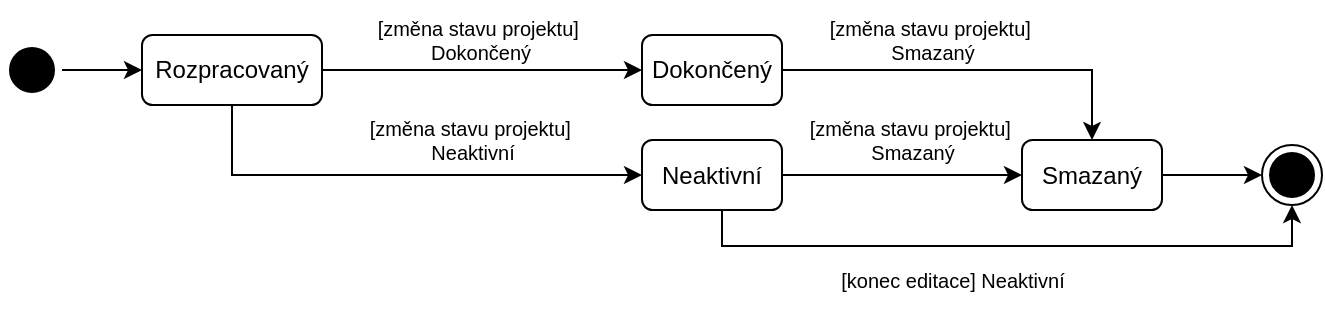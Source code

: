 <mxfile version="27.1.4">
  <diagram name="Stránka-1" id="Cx62tHisEiuF-fnOXezB">
    <mxGraphModel grid="1" page="1" gridSize="10" guides="1" tooltips="1" connect="1" arrows="1" fold="1" pageScale="1" pageWidth="827" pageHeight="1169" math="0" shadow="0">
      <root>
        <mxCell id="0" />
        <mxCell id="1" parent="0" />
        <mxCell id="es4Ewkok0Cp3qVvy6Lig-8" style="edgeStyle=orthogonalEdgeStyle;rounded=0;orthogonalLoop=1;jettySize=auto;html=1;entryX=0;entryY=0.5;entryDx=0;entryDy=0;" edge="1" parent="1" source="es4Ewkok0Cp3qVvy6Lig-1" target="es4Ewkok0Cp3qVvy6Lig-4">
          <mxGeometry relative="1" as="geometry" />
        </mxCell>
        <mxCell id="es4Ewkok0Cp3qVvy6Lig-1" value="" style="ellipse;html=1;shape=startState;fillColor=#000000;strokeColor=#000000;" vertex="1" parent="1">
          <mxGeometry x="100" y="70" width="30" height="30" as="geometry" />
        </mxCell>
        <mxCell id="es4Ewkok0Cp3qVvy6Lig-3" value="" style="ellipse;html=1;shape=endState;fillColor=#000000;strokeColor=#000000;" vertex="1" parent="1">
          <mxGeometry x="730" y="122.5" width="30" height="30" as="geometry" />
        </mxCell>
        <mxCell id="es4Ewkok0Cp3qVvy6Lig-6" style="edgeStyle=orthogonalEdgeStyle;rounded=0;orthogonalLoop=1;jettySize=auto;html=1;entryX=0;entryY=0.5;entryDx=0;entryDy=0;" edge="1" parent="1" source="es4Ewkok0Cp3qVvy6Lig-4" target="es4Ewkok0Cp3qVvy6Lig-5">
          <mxGeometry relative="1" as="geometry" />
        </mxCell>
        <mxCell id="es4Ewkok0Cp3qVvy6Lig-11" style="edgeStyle=orthogonalEdgeStyle;rounded=0;orthogonalLoop=1;jettySize=auto;html=1;entryX=0;entryY=0.5;entryDx=0;entryDy=0;" edge="1" parent="1" source="es4Ewkok0Cp3qVvy6Lig-4" target="es4Ewkok0Cp3qVvy6Lig-10">
          <mxGeometry relative="1" as="geometry">
            <Array as="points">
              <mxPoint x="215" y="138" />
            </Array>
          </mxGeometry>
        </mxCell>
        <mxCell id="es4Ewkok0Cp3qVvy6Lig-4" value="Rozpracovaný" style="rounded=1;whiteSpace=wrap;html=1;" vertex="1" parent="1">
          <mxGeometry x="170" y="67.5" width="90" height="35" as="geometry" />
        </mxCell>
        <mxCell id="es4Ewkok0Cp3qVvy6Lig-21" style="edgeStyle=orthogonalEdgeStyle;rounded=0;orthogonalLoop=1;jettySize=auto;html=1;entryX=0.5;entryY=0;entryDx=0;entryDy=0;" edge="1" parent="1" source="es4Ewkok0Cp3qVvy6Lig-5" target="es4Ewkok0Cp3qVvy6Lig-16">
          <mxGeometry relative="1" as="geometry" />
        </mxCell>
        <mxCell id="es4Ewkok0Cp3qVvy6Lig-5" value="Dokončený" style="rounded=1;whiteSpace=wrap;html=1;" vertex="1" parent="1">
          <mxGeometry x="420" y="67.5" width="70" height="35" as="geometry" />
        </mxCell>
        <mxCell id="es4Ewkok0Cp3qVvy6Lig-9" value="[změna stavu projektu]&amp;nbsp;&lt;div&gt;Dokončený&lt;/div&gt;" style="text;html=1;align=center;verticalAlign=middle;resizable=0;points=[];autosize=1;strokeColor=none;fillColor=none;fontSize=10;" vertex="1" parent="1">
          <mxGeometry x="274" y="50" width="130" height="40" as="geometry" />
        </mxCell>
        <mxCell id="es4Ewkok0Cp3qVvy6Lig-17" style="edgeStyle=orthogonalEdgeStyle;rounded=0;orthogonalLoop=1;jettySize=auto;html=1;entryX=0;entryY=0.5;entryDx=0;entryDy=0;" edge="1" parent="1" source="es4Ewkok0Cp3qVvy6Lig-10" target="es4Ewkok0Cp3qVvy6Lig-16">
          <mxGeometry relative="1" as="geometry" />
        </mxCell>
        <mxCell id="es4Ewkok0Cp3qVvy6Lig-19" style="edgeStyle=orthogonalEdgeStyle;rounded=0;orthogonalLoop=1;jettySize=auto;html=1;entryX=0.5;entryY=1;entryDx=0;entryDy=0;" edge="1" parent="1" source="es4Ewkok0Cp3qVvy6Lig-10" target="es4Ewkok0Cp3qVvy6Lig-3">
          <mxGeometry relative="1" as="geometry">
            <Array as="points">
              <mxPoint x="460" y="173" />
              <mxPoint x="745" y="173" />
            </Array>
          </mxGeometry>
        </mxCell>
        <mxCell id="es4Ewkok0Cp3qVvy6Lig-10" value="Neaktivní" style="rounded=1;whiteSpace=wrap;html=1;" vertex="1" parent="1">
          <mxGeometry x="420" y="120" width="70" height="35" as="geometry" />
        </mxCell>
        <mxCell id="es4Ewkok0Cp3qVvy6Lig-12" value="[změna stavu projektu]&amp;nbsp;&lt;div&gt;Neaktivní&lt;/div&gt;" style="text;html=1;align=center;verticalAlign=middle;resizable=0;points=[];autosize=1;strokeColor=none;fillColor=none;fontSize=10;" vertex="1" parent="1">
          <mxGeometry x="270" y="100" width="130" height="40" as="geometry" />
        </mxCell>
        <mxCell id="es4Ewkok0Cp3qVvy6Lig-14" value="[změna stavu projektu]&amp;nbsp;&lt;div&gt;Smazaný&lt;/div&gt;" style="text;html=1;align=center;verticalAlign=middle;resizable=0;points=[];autosize=1;strokeColor=none;fillColor=none;fontSize=10;" vertex="1" parent="1">
          <mxGeometry x="490" y="100" width="130" height="40" as="geometry" />
        </mxCell>
        <mxCell id="es4Ewkok0Cp3qVvy6Lig-18" style="edgeStyle=orthogonalEdgeStyle;rounded=0;orthogonalLoop=1;jettySize=auto;html=1;entryX=0;entryY=0.5;entryDx=0;entryDy=0;" edge="1" parent="1" source="es4Ewkok0Cp3qVvy6Lig-16" target="es4Ewkok0Cp3qVvy6Lig-3">
          <mxGeometry relative="1" as="geometry" />
        </mxCell>
        <mxCell id="es4Ewkok0Cp3qVvy6Lig-16" value="Smazaný" style="rounded=1;whiteSpace=wrap;html=1;" vertex="1" parent="1">
          <mxGeometry x="610" y="120" width="70" height="35" as="geometry" />
        </mxCell>
        <mxCell id="es4Ewkok0Cp3qVvy6Lig-20" value="[konec editace] Neaktivní" style="text;html=1;align=center;verticalAlign=middle;resizable=0;points=[];autosize=1;strokeColor=none;fillColor=none;fontSize=10;" vertex="1" parent="1">
          <mxGeometry x="505" y="175" width="140" height="30" as="geometry" />
        </mxCell>
        <mxCell id="es4Ewkok0Cp3qVvy6Lig-23" value="[změna stavu projektu]&amp;nbsp;&lt;div&gt;Smazaný&lt;/div&gt;" style="text;html=1;align=center;verticalAlign=middle;resizable=0;points=[];autosize=1;strokeColor=none;fillColor=none;fontSize=10;" vertex="1" parent="1">
          <mxGeometry x="500" y="50" width="130" height="40" as="geometry" />
        </mxCell>
      </root>
    </mxGraphModel>
  </diagram>
</mxfile>
